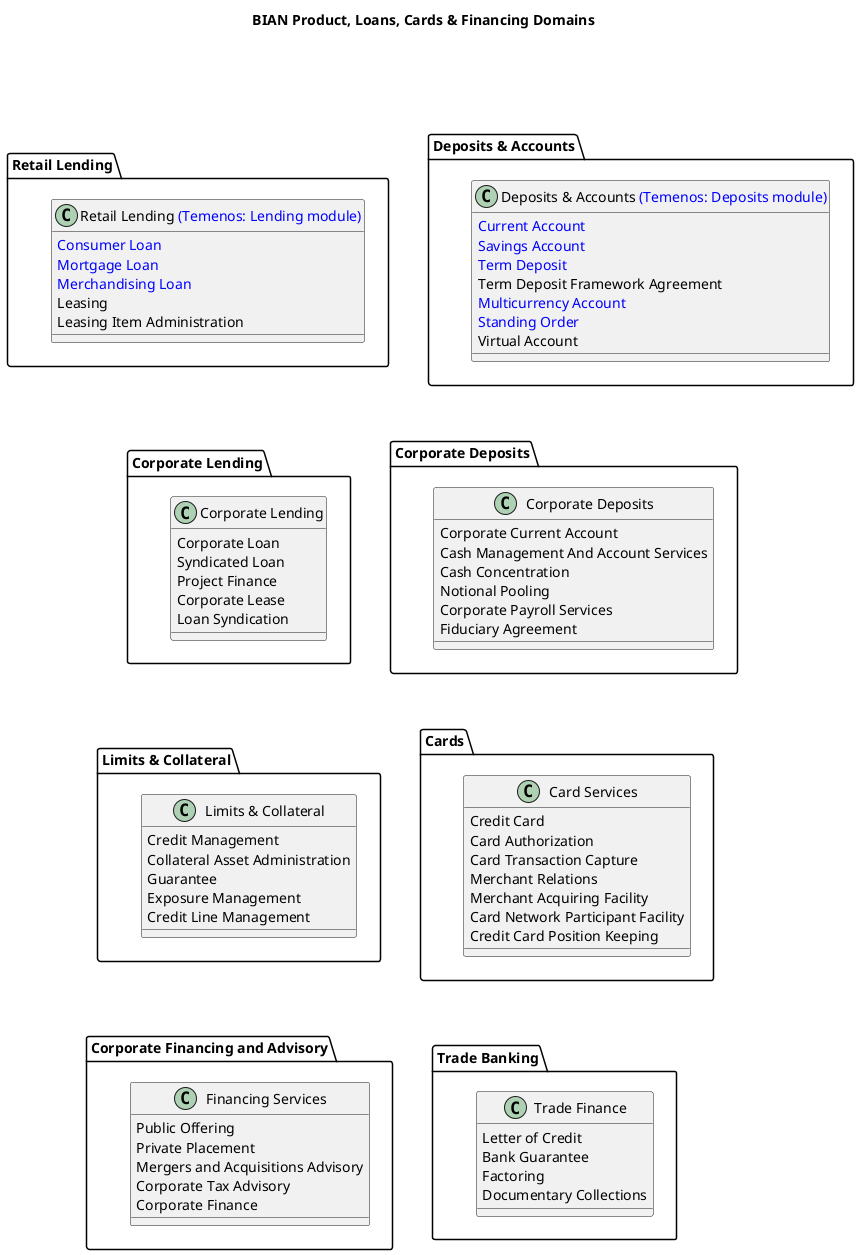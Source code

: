 @startuml BIAN Product, Loans, Cards & Financing

title BIAN Product, Loans, Cards & Financing Domains

!define LAYOUT top to bottom direction

' Row 1 - Deposits & Retail Lending
together {
  package "Deposits & Accounts" as DEP {
    class "Deposits & Accounts <color:#0000FF>(Temenos: Deposits module)</color>" as DEP_SVC {
      <color:#0000FF>Current Account</color>
      <color:#0000FF>Savings Account</color>
      <color:#0000FF>Term Deposit</color>
      Term Deposit Framework Agreement
      <color:#0000FF>Multicurrency Account</color>
      <color:#0000FF>Standing Order</color>
      Virtual Account
    }
  }

  package "Retail Lending" as RETAIL_LENDING_PKG {
    class "Retail Lending <color:#0000FF>(Temenos: Lending module)</color>" as RETAIL_LENDING {
      <color:#0000FF>Consumer Loan</color>
      <color:#0000FF>Mortgage Loan</color>
      <color:#0000FF>Merchandising Loan</color>
      Leasing
      Leasing Item Administration
    }
  }
}

' Row 2 - Corporate Services
together {
  package "Corporate Deposits" as CORP_BANKING_PKG {
    class "Corporate Deposits" as CORP {
      Corporate Current Account
      Cash Management And Account Services
      Cash Concentration
      Notional Pooling
      Corporate Payroll Services
      Fiduciary Agreement
    }
  }

  package "Corporate Lending" as CORP_LENDING_PKG {
    class "Corporate Lending" as CORP_LENDING {
      Corporate Loan
      Syndicated Loan
      Project Finance
      Corporate Lease
      Loan Syndication
    }
  }
}

' Row 3 - Risk & Cards
together {
  package "Limits & Collateral" as LIMITS_COLLATERAL_PKG {
    class "Limits & Collateral" as LIMITS_COLLATERAL {
      Credit Management
      Collateral Asset Administration
      Guarantee
      Exposure Management
      Credit Line Management
    }
  }

  package "Cards" as CARDS {
    class "Card Services" as CARD_SVC {
      Credit Card
      Card Authorization
      Card Transaction Capture
      Merchant Relations
      Merchant Acquiring Facility
      Card Network Participant Facility
      Credit Card Position Keeping
    }
  }
}

' Row 4 - Financing & Trade
together {
  package "Corporate Financing and Advisory" as CORP_FIN {
    class "Financing Services" as FIN_SVC {
      Public Offering
      Private Placement
      Mergers and Acquisitions Advisory
      Corporate Tax Advisory
      Corporate Finance
    }
  }

  package "Trade Banking" as TRADE {
    class "Trade Finance" as TRADE_FIN {
      Letter of Credit
      Bank Guarantee
      Factoring
      Documentary Collections
    }
  }
}

' Layout positioning for 2x4 grid
' Row 1 connections
DEP -[hidden]right- RETAIL_LENDING_PKG

' Row 2 connections
CORP_BANKING_PKG -[hidden]right- CORP_LENDING_PKG

' Row 3 connections
LIMITS_COLLATERAL_PKG -[hidden]right- CARDS

' Row 4 connections
CORP_FIN -[hidden]right- TRADE

' Vertical connections between rows
DEP -[hidden]down- CORP_BANKING_PKG
RETAIL_LENDING_PKG -[hidden]down- CORP_LENDING_PKG
CORP_LENDING_PKG -[hidden]down- LIMITS_COLLATERAL_PKG
CORP_BANKING_PKG -[hidden]down- CARDS
LIMITS_COLLATERAL_PKG -[hidden]down- CORP_FIN
CARDS -[hidden]down- TRADE

@enduml